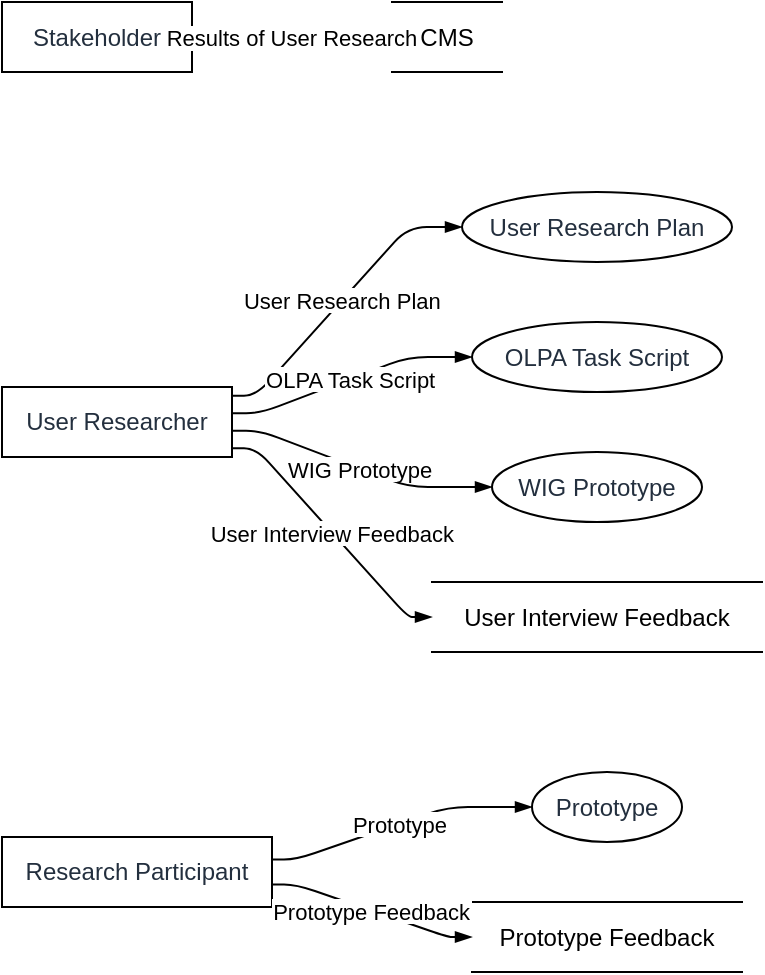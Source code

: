 <mxfile version="23.0.2" type="device">
  <diagram name="Page-1" id="bbDFegVx0GiPeamfTuGo">
    <mxGraphModel dx="794" dy="511" grid="1" gridSize="10" guides="1" tooltips="1" connect="1" arrows="1" fold="1" page="1" pageScale="1" pageWidth="827" pageHeight="1169" math="0" shadow="0">
      <root>
        <mxCell id="0" />
        <mxCell id="1" parent="0" />
        <UserObject label="Stakeholder" type="externalEntity" source="" flow="" placeholders="1" id="JbTXavKGsSA-3UhzznCn-1">
          <mxCell style="shape=rectangle;whiteSpace=wrap;html=1;fillColor=#ffffff;strokeColor=#000000;align=center;verticalAlign=middle;fontColor=#232F3E;" vertex="1" parent="1">
            <mxGeometry width="95" height="35" as="geometry" />
          </mxCell>
        </UserObject>
        <UserObject label="User Researcher" type="externalEntity" source="" flow="" placeholders="1" id="JbTXavKGsSA-3UhzznCn-2">
          <mxCell style="shape=rectangle;whiteSpace=wrap;html=1;fillColor=#ffffff;strokeColor=#000000;align=center;verticalAlign=middle;fontColor=#232F3E;" vertex="1" parent="1">
            <mxGeometry y="192.5" width="115" height="35" as="geometry" />
          </mxCell>
        </UserObject>
        <UserObject label="Research Participant" type="externalEntity" source="" flow="" placeholders="1" id="JbTXavKGsSA-3UhzznCn-3">
          <mxCell style="shape=rectangle;whiteSpace=wrap;html=1;fillColor=#ffffff;strokeColor=#000000;align=center;verticalAlign=middle;fontColor=#232F3E;" vertex="1" parent="1">
            <mxGeometry y="417.5" width="135" height="35" as="geometry" />
          </mxCell>
        </UserObject>
        <UserObject label="User Research Plan" type="process" source="2" flow="User Research Plan" placeholders="1" id="JbTXavKGsSA-3UhzznCn-4">
          <mxCell style="shape=ellipse;perimeter=ellipsePerimeter;whiteSpace=wrap;html=1;fillColor=#ffffff;strokeColor=#000000;align=center;verticalAlign=middle;fontColor=#232F3E;" vertex="1" parent="1">
            <mxGeometry x="230" y="95" width="135" height="35" as="geometry" />
          </mxCell>
        </UserObject>
        <UserObject label="OLPA Task Script" type="process" source="2" flow="OLPA Task Script" placeholders="1" id="JbTXavKGsSA-3UhzznCn-5">
          <mxCell style="shape=ellipse;perimeter=ellipsePerimeter;whiteSpace=wrap;html=1;fillColor=#ffffff;strokeColor=#000000;align=center;verticalAlign=middle;fontColor=#232F3E;" vertex="1" parent="1">
            <mxGeometry x="235" y="160" width="125" height="35" as="geometry" />
          </mxCell>
        </UserObject>
        <UserObject label="Prototype" type="process" source="3" flow="Prototype" placeholders="1" id="JbTXavKGsSA-3UhzznCn-6">
          <mxCell style="shape=ellipse;perimeter=ellipsePerimeter;whiteSpace=wrap;html=1;fillColor=#ffffff;strokeColor=#000000;align=center;verticalAlign=middle;fontColor=#232F3E;" vertex="1" parent="1">
            <mxGeometry x="265" y="385" width="75" height="35" as="geometry" />
          </mxCell>
        </UserObject>
        <UserObject label="WIG Prototype" type="process" source="2" flow="WIG Prototype" placeholders="1" id="JbTXavKGsSA-3UhzznCn-7">
          <mxCell style="shape=ellipse;perimeter=ellipsePerimeter;whiteSpace=wrap;html=1;fillColor=#ffffff;strokeColor=#000000;align=center;verticalAlign=middle;fontColor=#232F3E;" vertex="1" parent="1">
            <mxGeometry x="245" y="225" width="105" height="35" as="geometry" />
          </mxCell>
        </UserObject>
        <UserObject label="CMS" type="dataStore" source="1" flow="Results of User Research" placeholders="1" id="JbTXavKGsSA-3UhzznCn-8">
          <mxCell style="html=1;dashed=0;whiteSpace=wrap;shape=partialRectangle;right=0;left=0;" vertex="1" parent="1">
            <mxGeometry x="195" width="55" height="35" as="geometry" />
          </mxCell>
        </UserObject>
        <UserObject label="User Interview Feedback" type="dataStore" source="2" flow="User Interview Feedback" placeholders="1" id="JbTXavKGsSA-3UhzznCn-9">
          <mxCell style="html=1;dashed=0;whiteSpace=wrap;shape=partialRectangle;right=0;left=0;" vertex="1" parent="1">
            <mxGeometry x="215" y="290" width="165" height="35" as="geometry" />
          </mxCell>
        </UserObject>
        <UserObject label="Prototype Feedback" type="dataStore" source="3" flow="Prototype Feedback" placeholders="1" id="JbTXavKGsSA-3UhzznCn-10">
          <mxCell style="html=1;dashed=0;whiteSpace=wrap;shape=partialRectangle;right=0;left=0;" vertex="1" parent="1">
            <mxGeometry x="235" y="450" width="135" height="35" as="geometry" />
          </mxCell>
        </UserObject>
        <mxCell id="JbTXavKGsSA-3UhzznCn-11" value="User Research Plan" style="endArrow=blockThin;endFill=1;fontSize=11;orthogonal=1;noEdgeStyle=1;" edge="1" parent="1" source="JbTXavKGsSA-3UhzznCn-2" target="JbTXavKGsSA-3UhzznCn-4">
          <mxGeometry relative="1" as="geometry">
            <Array as="points">
              <mxPoint x="127" y="196.875" />
              <mxPoint x="203" y="112.5" />
            </Array>
          </mxGeometry>
        </mxCell>
        <mxCell id="JbTXavKGsSA-3UhzznCn-12" value="OLPA Task Script" style="endArrow=blockThin;endFill=1;fontSize=11;orthogonal=1;noEdgeStyle=1;" edge="1" parent="1" source="JbTXavKGsSA-3UhzznCn-2" target="JbTXavKGsSA-3UhzznCn-5">
          <mxGeometry relative="1" as="geometry">
            <Array as="points">
              <mxPoint x="129" y="205.625" />
              <mxPoint x="203" y="177.5" />
            </Array>
          </mxGeometry>
        </mxCell>
        <mxCell id="JbTXavKGsSA-3UhzznCn-13" value="Prototype" style="endArrow=blockThin;endFill=1;fontSize=11;orthogonal=1;noEdgeStyle=1;" edge="1" parent="1" source="JbTXavKGsSA-3UhzznCn-3" target="JbTXavKGsSA-3UhzznCn-6">
          <mxGeometry relative="1" as="geometry">
            <Array as="points">
              <mxPoint x="147" y="428.75" />
              <mxPoint x="223" y="402.5" />
            </Array>
          </mxGeometry>
        </mxCell>
        <mxCell id="JbTXavKGsSA-3UhzznCn-14" value="WIG Prototype" style="endArrow=blockThin;endFill=1;fontSize=11;orthogonal=1;noEdgeStyle=1;" edge="1" parent="1" source="JbTXavKGsSA-3UhzznCn-2" target="JbTXavKGsSA-3UhzznCn-7">
          <mxGeometry relative="1" as="geometry">
            <Array as="points">
              <mxPoint x="129" y="214.375" />
              <mxPoint x="203" y="242.5" />
            </Array>
          </mxGeometry>
        </mxCell>
        <mxCell id="JbTXavKGsSA-3UhzznCn-15" value="Results of User Research" style="endArrow=blockThin;endFill=1;fontSize=11;orthogonal=1;noEdgeStyle=1;" edge="1" parent="1" source="JbTXavKGsSA-3UhzznCn-1" target="JbTXavKGsSA-3UhzznCn-8">
          <mxGeometry relative="1" as="geometry">
            <Array as="points">
              <mxPoint x="107" y="17.5" />
              <mxPoint x="183" y="17.5" />
            </Array>
          </mxGeometry>
        </mxCell>
        <mxCell id="JbTXavKGsSA-3UhzznCn-16" value="User Interview Feedback" style="endArrow=blockThin;endFill=1;fontSize=11;orthogonal=1;noEdgeStyle=1;" edge="1" parent="1" source="JbTXavKGsSA-3UhzznCn-2" target="JbTXavKGsSA-3UhzznCn-9">
          <mxGeometry relative="1" as="geometry">
            <Array as="points">
              <mxPoint x="127" y="223.125" />
              <mxPoint x="203" y="307.5" />
            </Array>
          </mxGeometry>
        </mxCell>
        <mxCell id="JbTXavKGsSA-3UhzznCn-17" value="Prototype Feedback" style="endArrow=blockThin;endFill=1;fontSize=11;orthogonal=1;noEdgeStyle=1;" edge="1" parent="1" source="JbTXavKGsSA-3UhzznCn-3" target="JbTXavKGsSA-3UhzznCn-10">
          <mxGeometry relative="1" as="geometry">
            <Array as="points">
              <mxPoint x="147" y="441.25" />
              <mxPoint x="223" y="467.5" />
            </Array>
          </mxGeometry>
        </mxCell>
      </root>
    </mxGraphModel>
  </diagram>
</mxfile>
